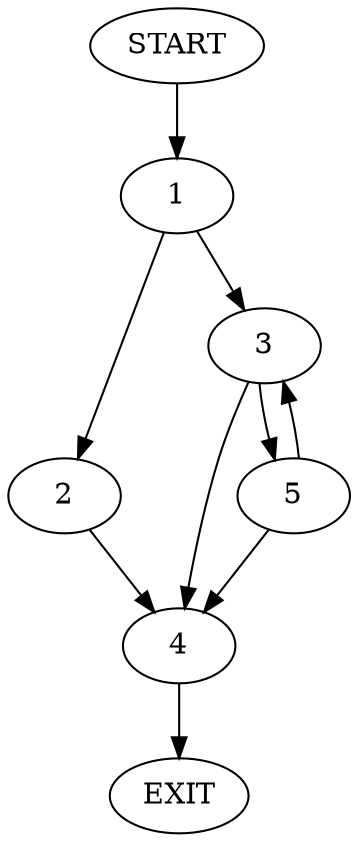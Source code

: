 digraph {
0 [label="START"]
6 [label="EXIT"]
0 -> 1
1 -> 2
1 -> 3
2 -> 4
3 -> 5
3 -> 4
4 -> 6
5 -> 4
5 -> 3
}
